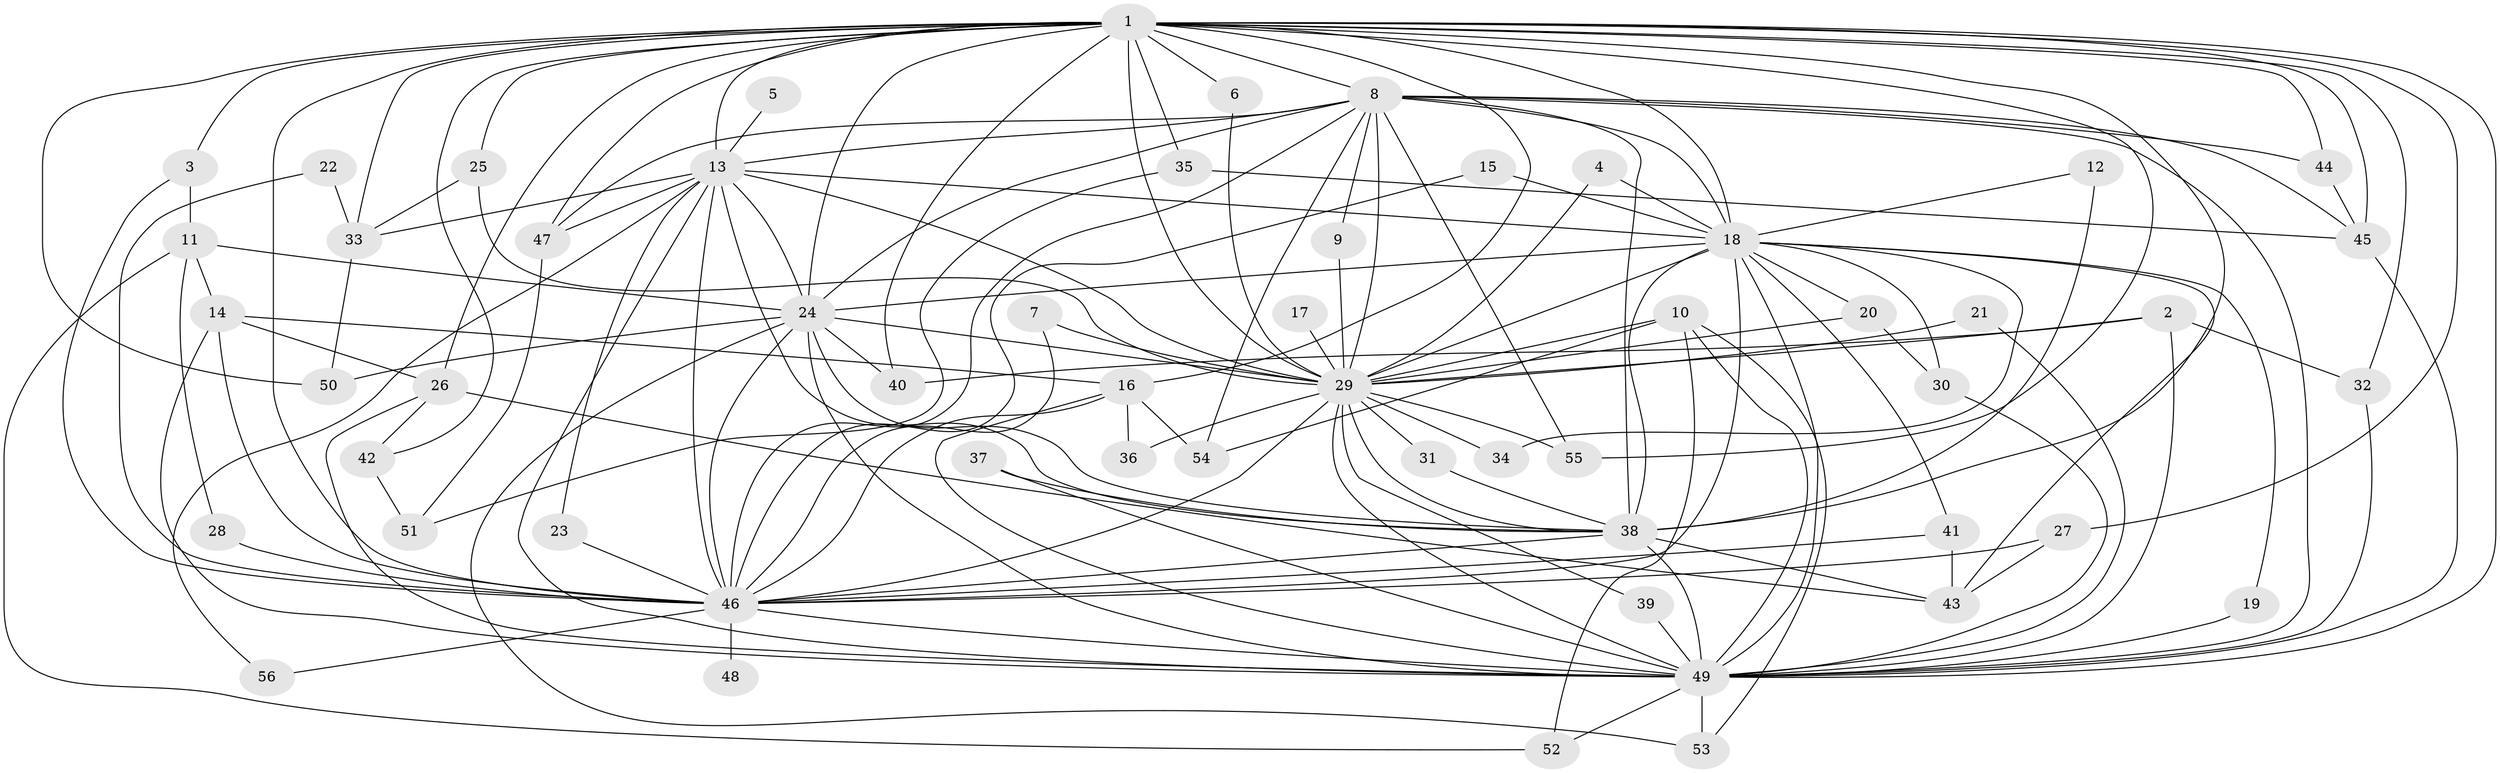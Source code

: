 // original degree distribution, {16: 0.03333333333333333, 20: 0.022222222222222223, 26: 0.011111111111111112, 24: 0.011111111111111112, 27: 0.011111111111111112, 17: 0.022222222222222223, 4: 0.022222222222222223, 3: 0.23333333333333334, 6: 0.022222222222222223, 5: 0.06666666666666667, 2: 0.5444444444444444}
// Generated by graph-tools (version 1.1) at 2025/36/03/04/25 23:36:21]
// undirected, 56 vertices, 147 edges
graph export_dot {
  node [color=gray90,style=filled];
  1;
  2;
  3;
  4;
  5;
  6;
  7;
  8;
  9;
  10;
  11;
  12;
  13;
  14;
  15;
  16;
  17;
  18;
  19;
  20;
  21;
  22;
  23;
  24;
  25;
  26;
  27;
  28;
  29;
  30;
  31;
  32;
  33;
  34;
  35;
  36;
  37;
  38;
  39;
  40;
  41;
  42;
  43;
  44;
  45;
  46;
  47;
  48;
  49;
  50;
  51;
  52;
  53;
  54;
  55;
  56;
  1 -- 3 [weight=1.0];
  1 -- 6 [weight=1.0];
  1 -- 8 [weight=2.0];
  1 -- 13 [weight=2.0];
  1 -- 16 [weight=1.0];
  1 -- 18 [weight=2.0];
  1 -- 24 [weight=2.0];
  1 -- 25 [weight=1.0];
  1 -- 26 [weight=1.0];
  1 -- 27 [weight=1.0];
  1 -- 29 [weight=3.0];
  1 -- 32 [weight=1.0];
  1 -- 33 [weight=2.0];
  1 -- 35 [weight=1.0];
  1 -- 38 [weight=3.0];
  1 -- 40 [weight=1.0];
  1 -- 42 [weight=1.0];
  1 -- 44 [weight=1.0];
  1 -- 45 [weight=1.0];
  1 -- 46 [weight=2.0];
  1 -- 47 [weight=1.0];
  1 -- 49 [weight=2.0];
  1 -- 50 [weight=1.0];
  1 -- 55 [weight=1.0];
  2 -- 29 [weight=1.0];
  2 -- 32 [weight=1.0];
  2 -- 40 [weight=1.0];
  2 -- 49 [weight=1.0];
  3 -- 11 [weight=1.0];
  3 -- 46 [weight=1.0];
  4 -- 18 [weight=1.0];
  4 -- 29 [weight=1.0];
  5 -- 13 [weight=1.0];
  6 -- 29 [weight=1.0];
  7 -- 29 [weight=1.0];
  7 -- 46 [weight=1.0];
  8 -- 9 [weight=1.0];
  8 -- 13 [weight=1.0];
  8 -- 18 [weight=2.0];
  8 -- 24 [weight=1.0];
  8 -- 29 [weight=1.0];
  8 -- 38 [weight=1.0];
  8 -- 44 [weight=1.0];
  8 -- 45 [weight=1.0];
  8 -- 46 [weight=1.0];
  8 -- 47 [weight=1.0];
  8 -- 49 [weight=1.0];
  8 -- 54 [weight=1.0];
  8 -- 55 [weight=1.0];
  9 -- 29 [weight=1.0];
  10 -- 29 [weight=1.0];
  10 -- 49 [weight=1.0];
  10 -- 52 [weight=1.0];
  10 -- 53 [weight=1.0];
  10 -- 54 [weight=1.0];
  11 -- 14 [weight=1.0];
  11 -- 24 [weight=1.0];
  11 -- 28 [weight=1.0];
  11 -- 52 [weight=1.0];
  12 -- 18 [weight=1.0];
  12 -- 38 [weight=2.0];
  13 -- 18 [weight=1.0];
  13 -- 23 [weight=1.0];
  13 -- 24 [weight=1.0];
  13 -- 29 [weight=1.0];
  13 -- 33 [weight=1.0];
  13 -- 38 [weight=2.0];
  13 -- 46 [weight=1.0];
  13 -- 47 [weight=1.0];
  13 -- 49 [weight=1.0];
  13 -- 56 [weight=1.0];
  14 -- 16 [weight=1.0];
  14 -- 26 [weight=1.0];
  14 -- 46 [weight=1.0];
  14 -- 49 [weight=1.0];
  15 -- 18 [weight=1.0];
  15 -- 46 [weight=1.0];
  16 -- 36 [weight=1.0];
  16 -- 46 [weight=1.0];
  16 -- 49 [weight=1.0];
  16 -- 54 [weight=1.0];
  17 -- 29 [weight=1.0];
  18 -- 19 [weight=1.0];
  18 -- 20 [weight=1.0];
  18 -- 24 [weight=2.0];
  18 -- 29 [weight=1.0];
  18 -- 30 [weight=1.0];
  18 -- 34 [weight=1.0];
  18 -- 38 [weight=1.0];
  18 -- 41 [weight=1.0];
  18 -- 43 [weight=1.0];
  18 -- 46 [weight=1.0];
  18 -- 49 [weight=1.0];
  19 -- 49 [weight=2.0];
  20 -- 29 [weight=2.0];
  20 -- 30 [weight=1.0];
  21 -- 29 [weight=1.0];
  21 -- 49 [weight=1.0];
  22 -- 33 [weight=1.0];
  22 -- 46 [weight=1.0];
  23 -- 46 [weight=1.0];
  24 -- 29 [weight=1.0];
  24 -- 38 [weight=1.0];
  24 -- 40 [weight=1.0];
  24 -- 46 [weight=1.0];
  24 -- 49 [weight=3.0];
  24 -- 50 [weight=1.0];
  24 -- 53 [weight=1.0];
  25 -- 29 [weight=1.0];
  25 -- 33 [weight=1.0];
  26 -- 42 [weight=1.0];
  26 -- 43 [weight=1.0];
  26 -- 49 [weight=1.0];
  27 -- 43 [weight=1.0];
  27 -- 46 [weight=1.0];
  28 -- 46 [weight=1.0];
  29 -- 31 [weight=1.0];
  29 -- 34 [weight=1.0];
  29 -- 36 [weight=1.0];
  29 -- 38 [weight=1.0];
  29 -- 39 [weight=1.0];
  29 -- 46 [weight=1.0];
  29 -- 49 [weight=1.0];
  29 -- 55 [weight=1.0];
  30 -- 49 [weight=1.0];
  31 -- 38 [weight=1.0];
  32 -- 49 [weight=1.0];
  33 -- 50 [weight=1.0];
  35 -- 45 [weight=1.0];
  35 -- 51 [weight=1.0];
  37 -- 38 [weight=1.0];
  37 -- 49 [weight=1.0];
  38 -- 43 [weight=1.0];
  38 -- 46 [weight=2.0];
  38 -- 49 [weight=1.0];
  39 -- 49 [weight=1.0];
  41 -- 43 [weight=1.0];
  41 -- 46 [weight=1.0];
  42 -- 51 [weight=1.0];
  44 -- 45 [weight=1.0];
  45 -- 49 [weight=1.0];
  46 -- 48 [weight=1.0];
  46 -- 49 [weight=1.0];
  46 -- 56 [weight=1.0];
  47 -- 51 [weight=1.0];
  49 -- 52 [weight=1.0];
  49 -- 53 [weight=1.0];
}

